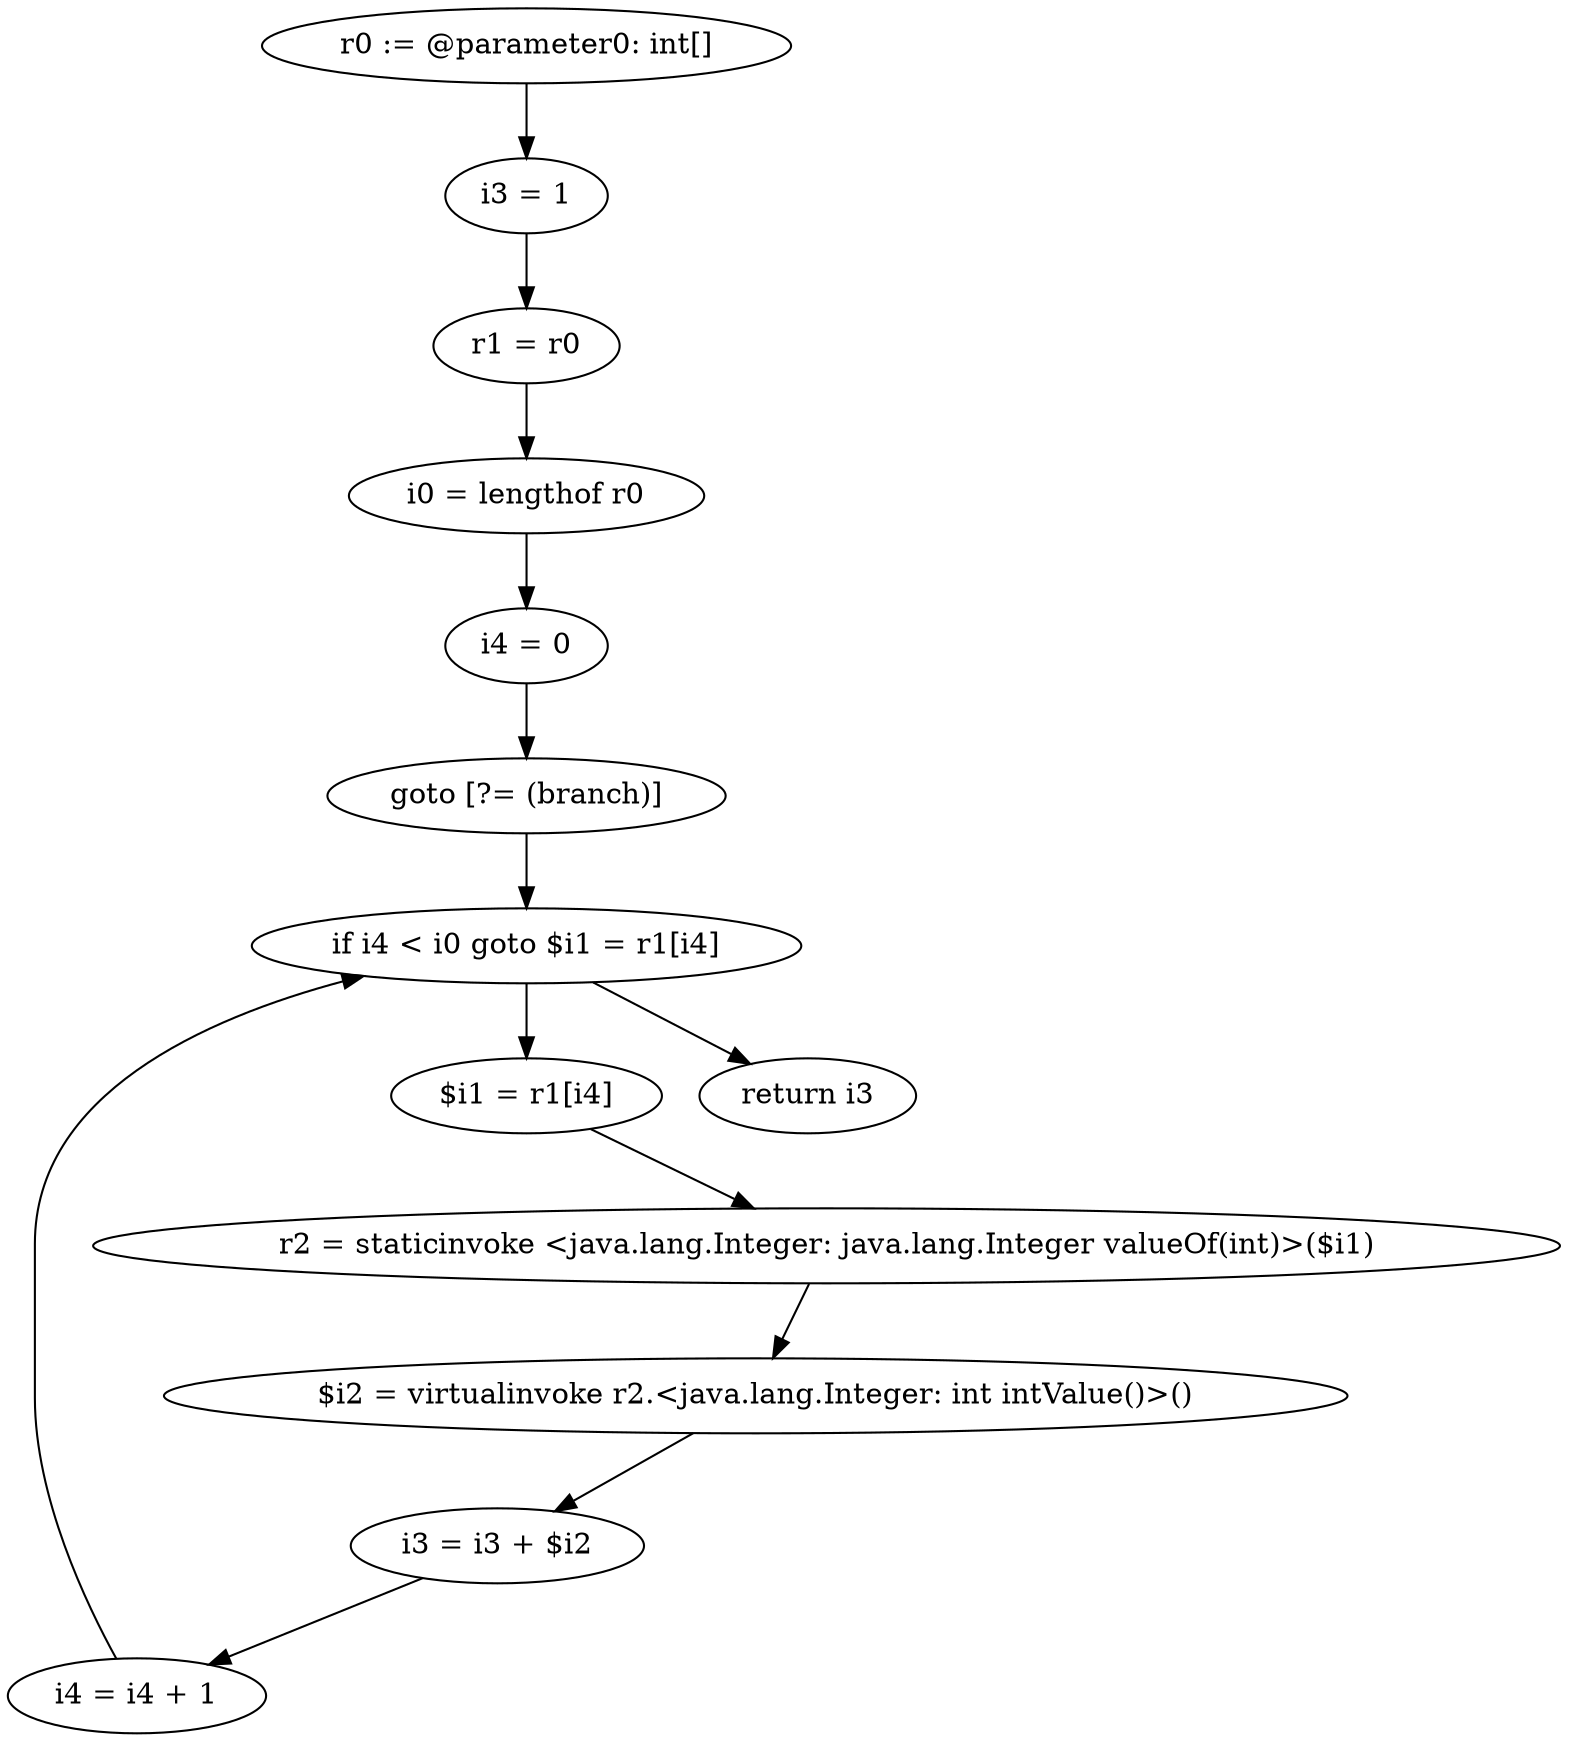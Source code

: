 digraph "unitGraph" {
    "r0 := @parameter0: int[]"
    "i3 = 1"
    "r1 = r0"
    "i0 = lengthof r0"
    "i4 = 0"
    "goto [?= (branch)]"
    "$i1 = r1[i4]"
    "r2 = staticinvoke <java.lang.Integer: java.lang.Integer valueOf(int)>($i1)"
    "$i2 = virtualinvoke r2.<java.lang.Integer: int intValue()>()"
    "i3 = i3 + $i2"
    "i4 = i4 + 1"
    "if i4 < i0 goto $i1 = r1[i4]"
    "return i3"
    "r0 := @parameter0: int[]"->"i3 = 1";
    "i3 = 1"->"r1 = r0";
    "r1 = r0"->"i0 = lengthof r0";
    "i0 = lengthof r0"->"i4 = 0";
    "i4 = 0"->"goto [?= (branch)]";
    "goto [?= (branch)]"->"if i4 < i0 goto $i1 = r1[i4]";
    "$i1 = r1[i4]"->"r2 = staticinvoke <java.lang.Integer: java.lang.Integer valueOf(int)>($i1)";
    "r2 = staticinvoke <java.lang.Integer: java.lang.Integer valueOf(int)>($i1)"->"$i2 = virtualinvoke r2.<java.lang.Integer: int intValue()>()";
    "$i2 = virtualinvoke r2.<java.lang.Integer: int intValue()>()"->"i3 = i3 + $i2";
    "i3 = i3 + $i2"->"i4 = i4 + 1";
    "i4 = i4 + 1"->"if i4 < i0 goto $i1 = r1[i4]";
    "if i4 < i0 goto $i1 = r1[i4]"->"return i3";
    "if i4 < i0 goto $i1 = r1[i4]"->"$i1 = r1[i4]";
}
